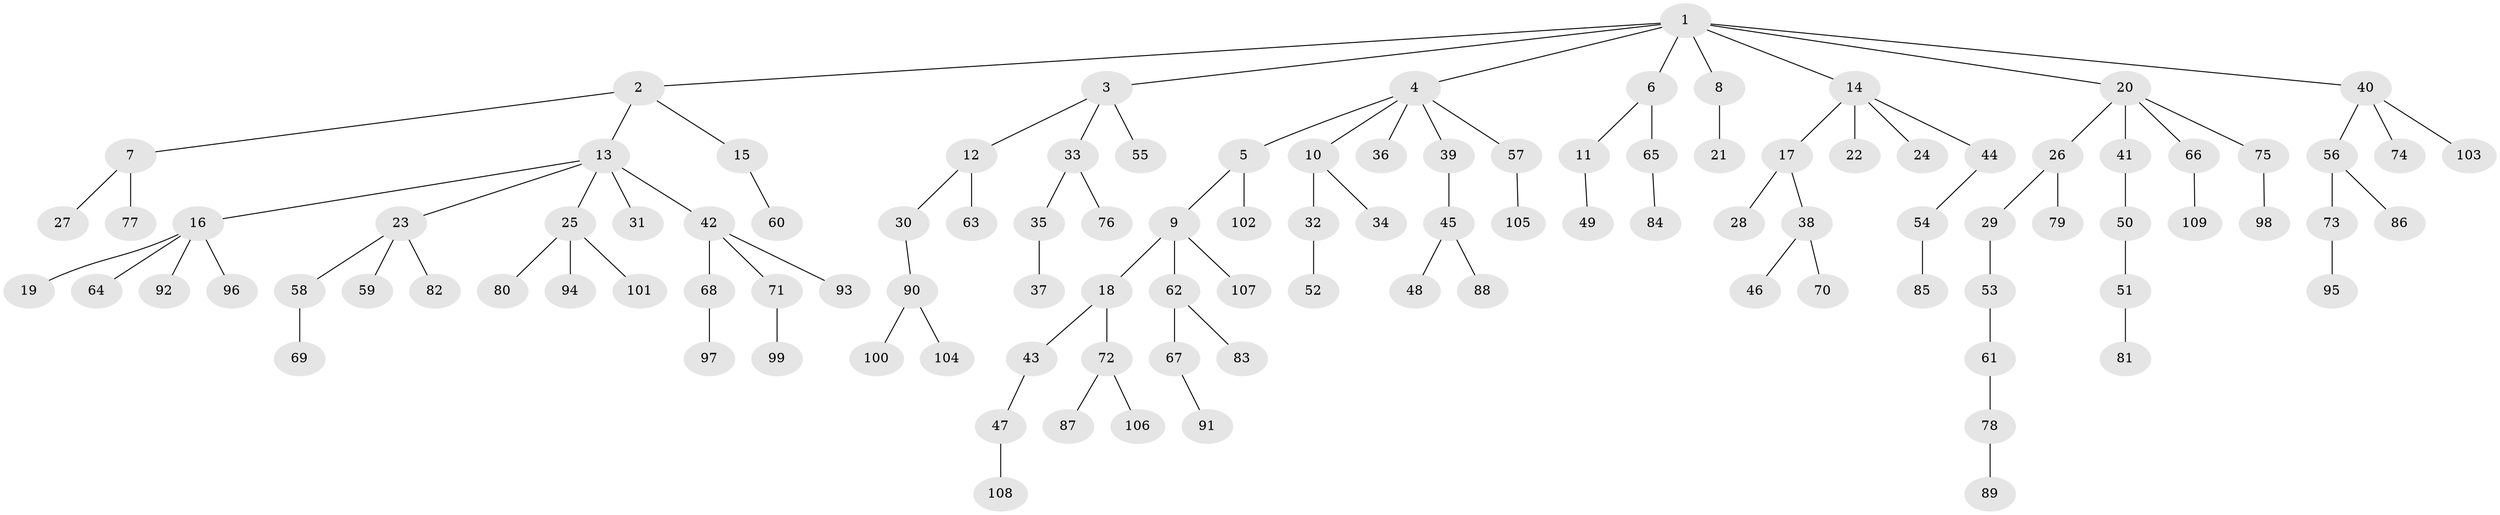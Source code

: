// Generated by graph-tools (version 1.1) at 2025/36/03/09/25 02:36:30]
// undirected, 109 vertices, 108 edges
graph export_dot {
graph [start="1"]
  node [color=gray90,style=filled];
  1;
  2;
  3;
  4;
  5;
  6;
  7;
  8;
  9;
  10;
  11;
  12;
  13;
  14;
  15;
  16;
  17;
  18;
  19;
  20;
  21;
  22;
  23;
  24;
  25;
  26;
  27;
  28;
  29;
  30;
  31;
  32;
  33;
  34;
  35;
  36;
  37;
  38;
  39;
  40;
  41;
  42;
  43;
  44;
  45;
  46;
  47;
  48;
  49;
  50;
  51;
  52;
  53;
  54;
  55;
  56;
  57;
  58;
  59;
  60;
  61;
  62;
  63;
  64;
  65;
  66;
  67;
  68;
  69;
  70;
  71;
  72;
  73;
  74;
  75;
  76;
  77;
  78;
  79;
  80;
  81;
  82;
  83;
  84;
  85;
  86;
  87;
  88;
  89;
  90;
  91;
  92;
  93;
  94;
  95;
  96;
  97;
  98;
  99;
  100;
  101;
  102;
  103;
  104;
  105;
  106;
  107;
  108;
  109;
  1 -- 2;
  1 -- 3;
  1 -- 4;
  1 -- 6;
  1 -- 8;
  1 -- 14;
  1 -- 20;
  1 -- 40;
  2 -- 7;
  2 -- 13;
  2 -- 15;
  3 -- 12;
  3 -- 33;
  3 -- 55;
  4 -- 5;
  4 -- 10;
  4 -- 36;
  4 -- 39;
  4 -- 57;
  5 -- 9;
  5 -- 102;
  6 -- 11;
  6 -- 65;
  7 -- 27;
  7 -- 77;
  8 -- 21;
  9 -- 18;
  9 -- 62;
  9 -- 107;
  10 -- 32;
  10 -- 34;
  11 -- 49;
  12 -- 30;
  12 -- 63;
  13 -- 16;
  13 -- 23;
  13 -- 25;
  13 -- 31;
  13 -- 42;
  14 -- 17;
  14 -- 22;
  14 -- 24;
  14 -- 44;
  15 -- 60;
  16 -- 19;
  16 -- 64;
  16 -- 92;
  16 -- 96;
  17 -- 28;
  17 -- 38;
  18 -- 43;
  18 -- 72;
  20 -- 26;
  20 -- 41;
  20 -- 66;
  20 -- 75;
  23 -- 58;
  23 -- 59;
  23 -- 82;
  25 -- 80;
  25 -- 94;
  25 -- 101;
  26 -- 29;
  26 -- 79;
  29 -- 53;
  30 -- 90;
  32 -- 52;
  33 -- 35;
  33 -- 76;
  35 -- 37;
  38 -- 46;
  38 -- 70;
  39 -- 45;
  40 -- 56;
  40 -- 74;
  40 -- 103;
  41 -- 50;
  42 -- 68;
  42 -- 71;
  42 -- 93;
  43 -- 47;
  44 -- 54;
  45 -- 48;
  45 -- 88;
  47 -- 108;
  50 -- 51;
  51 -- 81;
  53 -- 61;
  54 -- 85;
  56 -- 73;
  56 -- 86;
  57 -- 105;
  58 -- 69;
  61 -- 78;
  62 -- 67;
  62 -- 83;
  65 -- 84;
  66 -- 109;
  67 -- 91;
  68 -- 97;
  71 -- 99;
  72 -- 87;
  72 -- 106;
  73 -- 95;
  75 -- 98;
  78 -- 89;
  90 -- 100;
  90 -- 104;
}
